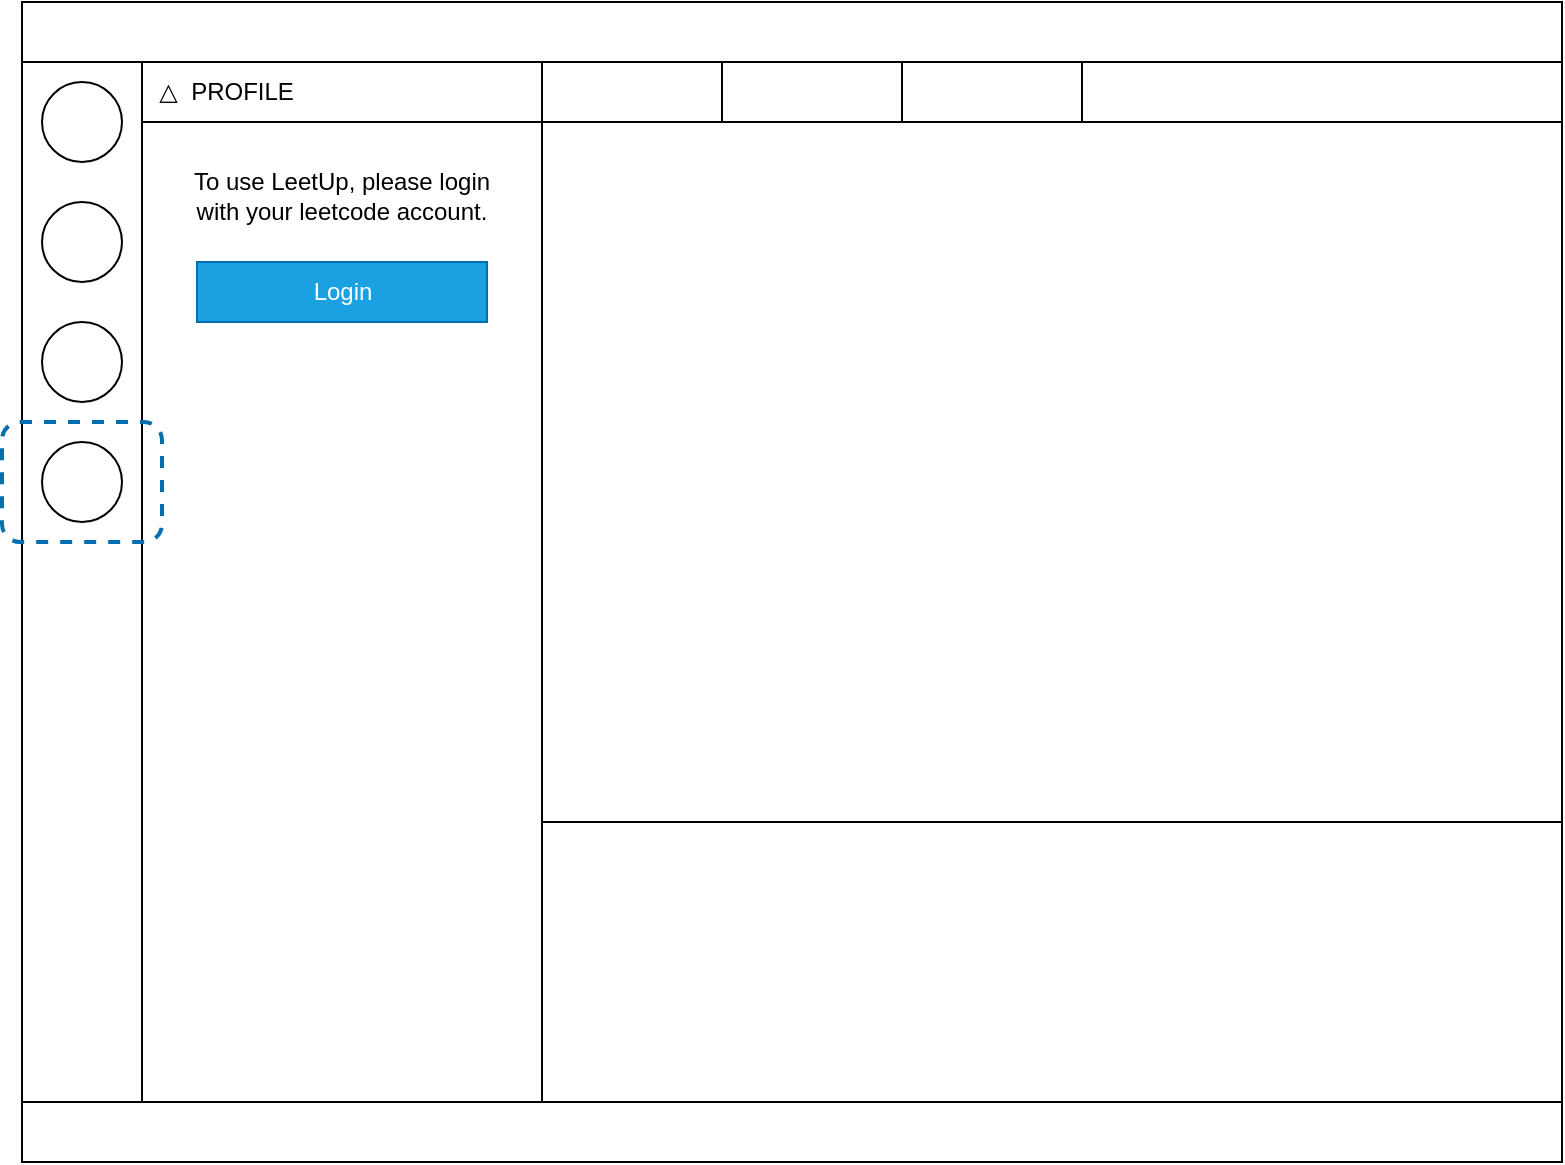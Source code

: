 <mxfile>
    <diagram id="TY2ji9zwoc-1wQC9up7U" name="Before Login">
        <mxGraphModel dx="1744" dy="807" grid="1" gridSize="10" guides="1" tooltips="1" connect="1" arrows="1" fold="1" page="1" pageScale="1" pageWidth="827" pageHeight="1169" math="0" shadow="0">
            <root>
                <mxCell id="0"/>
                <mxCell id="1" parent="0"/>
                <mxCell id="2" value="" style="rounded=0;whiteSpace=wrap;html=1;" vertex="1" parent="1">
                    <mxGeometry x="100" y="160" width="200" height="520" as="geometry"/>
                </mxCell>
                <mxCell id="3" value="" style="rounded=0;whiteSpace=wrap;html=1;" vertex="1" parent="1">
                    <mxGeometry x="40" y="160" width="60" height="520" as="geometry"/>
                </mxCell>
                <mxCell id="4" value="" style="rounded=0;whiteSpace=wrap;html=1;" vertex="1" parent="1">
                    <mxGeometry x="300" y="540" width="510" height="140" as="geometry"/>
                </mxCell>
                <mxCell id="6" value="" style="rounded=0;whiteSpace=wrap;html=1;" vertex="1" parent="1">
                    <mxGeometry x="300" y="160" width="510" height="380" as="geometry"/>
                </mxCell>
                <mxCell id="7" value="" style="rounded=0;whiteSpace=wrap;html=1;" vertex="1" parent="1">
                    <mxGeometry x="40" y="130" width="770" height="30" as="geometry"/>
                </mxCell>
                <mxCell id="8" value="" style="rounded=0;whiteSpace=wrap;html=1;" vertex="1" parent="1">
                    <mxGeometry x="40" y="680" width="770" height="30" as="geometry"/>
                </mxCell>
                <mxCell id="9" value="" style="rounded=0;whiteSpace=wrap;html=1;strokeColor=default;" vertex="1" parent="1">
                    <mxGeometry x="300" y="160" width="90" height="30" as="geometry"/>
                </mxCell>
                <mxCell id="12" value="" style="rounded=0;whiteSpace=wrap;html=1;" vertex="1" parent="1">
                    <mxGeometry x="390" y="160" width="90" height="30" as="geometry"/>
                </mxCell>
                <mxCell id="13" value="" style="rounded=0;whiteSpace=wrap;html=1;" vertex="1" parent="1">
                    <mxGeometry x="480" y="160" width="90" height="30" as="geometry"/>
                </mxCell>
                <mxCell id="14" value="" style="rounded=0;whiteSpace=wrap;html=1;" vertex="1" parent="1">
                    <mxGeometry x="570" y="160" width="240" height="30" as="geometry"/>
                </mxCell>
                <mxCell id="15" value="" style="ellipse;whiteSpace=wrap;html=1;aspect=fixed;strokeColor=default;" vertex="1" parent="1">
                    <mxGeometry x="50" y="170" width="40" height="40" as="geometry"/>
                </mxCell>
                <mxCell id="16" value="" style="ellipse;whiteSpace=wrap;html=1;aspect=fixed;strokeColor=default;" vertex="1" parent="1">
                    <mxGeometry x="50" y="230" width="40" height="40" as="geometry"/>
                </mxCell>
                <mxCell id="17" value="" style="ellipse;whiteSpace=wrap;html=1;aspect=fixed;strokeColor=default;" vertex="1" parent="1">
                    <mxGeometry x="50" y="290" width="40" height="40" as="geometry"/>
                </mxCell>
                <mxCell id="18" value="" style="ellipse;whiteSpace=wrap;html=1;aspect=fixed;strokeColor=default;" vertex="1" parent="1">
                    <mxGeometry x="50" y="350" width="40" height="40" as="geometry"/>
                </mxCell>
                <mxCell id="19" value="&amp;nbsp; △&amp;nbsp; PROFILE" style="rounded=0;whiteSpace=wrap;html=1;strokeColor=default;align=left;" vertex="1" parent="1">
                    <mxGeometry x="100" y="160" width="200" height="30" as="geometry"/>
                </mxCell>
                <mxCell id="20" value="" style="rounded=0;whiteSpace=wrap;html=1;strokeColor=default;" vertex="1" parent="1">
                    <mxGeometry x="100" y="190" width="200" height="490" as="geometry"/>
                </mxCell>
                <mxCell id="22" value="Login" style="rounded=0;whiteSpace=wrap;html=1;strokeColor=#006EAF;fillColor=#1ba1e2;fontColor=#ffffff;" vertex="1" parent="1">
                    <mxGeometry x="127.5" y="260" width="145" height="30" as="geometry"/>
                </mxCell>
                <mxCell id="7uzm0SndYFBvBvAtwjh_-22" value="To use LeetUp, please login with your leetcode account." style="text;html=1;strokeColor=none;fillColor=none;align=center;verticalAlign=middle;whiteSpace=wrap;rounded=0;" vertex="1" parent="1">
                    <mxGeometry x="120" y="207" width="160" height="40" as="geometry"/>
                </mxCell>
                <mxCell id="450Dw_5dYKxRIdOj_0fy-22" value="" style="rounded=1;whiteSpace=wrap;html=1;strokeColor=#006EAF;fillColor=none;dashed=1;fontColor=#ffffff;strokeWidth=2;" vertex="1" parent="1">
                    <mxGeometry x="30" y="340" width="80" height="60" as="geometry"/>
                </mxCell>
            </root>
        </mxGraphModel>
    </diagram>
    <diagram name="After Login" id="uFW-QHKj9lrslyT1C-xP">
        <mxGraphModel dx="2571" dy="807" grid="1" gridSize="10" guides="1" tooltips="1" connect="1" arrows="1" fold="1" page="1" pageScale="1" pageWidth="827" pageHeight="1169" math="0" shadow="0">
            <root>
                <mxCell id="6rF_11yRFb2CChP4Dicz-0"/>
                <mxCell id="6rF_11yRFb2CChP4Dicz-1" parent="6rF_11yRFb2CChP4Dicz-0"/>
                <mxCell id="6rF_11yRFb2CChP4Dicz-2" value="" style="rounded=0;whiteSpace=wrap;html=1;" vertex="1" parent="6rF_11yRFb2CChP4Dicz-1">
                    <mxGeometry x="100" y="160" width="200" height="520" as="geometry"/>
                </mxCell>
                <mxCell id="6rF_11yRFb2CChP4Dicz-3" value="" style="rounded=0;whiteSpace=wrap;html=1;" vertex="1" parent="6rF_11yRFb2CChP4Dicz-1">
                    <mxGeometry x="40" y="160" width="60" height="520" as="geometry"/>
                </mxCell>
                <mxCell id="6rF_11yRFb2CChP4Dicz-4" value="" style="rounded=0;whiteSpace=wrap;html=1;" vertex="1" parent="6rF_11yRFb2CChP4Dicz-1">
                    <mxGeometry x="300" y="540" width="510" height="140" as="geometry"/>
                </mxCell>
                <mxCell id="6rF_11yRFb2CChP4Dicz-5" value="" style="rounded=0;whiteSpace=wrap;html=1;" vertex="1" parent="6rF_11yRFb2CChP4Dicz-1">
                    <mxGeometry x="300" y="160" width="510" height="380" as="geometry"/>
                </mxCell>
                <mxCell id="6rF_11yRFb2CChP4Dicz-6" value="" style="rounded=0;whiteSpace=wrap;html=1;" vertex="1" parent="6rF_11yRFb2CChP4Dicz-1">
                    <mxGeometry x="40" y="130" width="770" height="30" as="geometry"/>
                </mxCell>
                <mxCell id="6rF_11yRFb2CChP4Dicz-7" value="" style="rounded=0;whiteSpace=wrap;html=1;" vertex="1" parent="6rF_11yRFb2CChP4Dicz-1">
                    <mxGeometry x="40" y="680" width="770" height="30" as="geometry"/>
                </mxCell>
                <mxCell id="6rF_11yRFb2CChP4Dicz-8" value="" style="rounded=0;whiteSpace=wrap;html=1;strokeColor=default;" vertex="1" parent="6rF_11yRFb2CChP4Dicz-1">
                    <mxGeometry x="300" y="160" width="90" height="30" as="geometry"/>
                </mxCell>
                <mxCell id="6rF_11yRFb2CChP4Dicz-9" value="" style="rounded=0;whiteSpace=wrap;html=1;" vertex="1" parent="6rF_11yRFb2CChP4Dicz-1">
                    <mxGeometry x="390" y="160" width="90" height="30" as="geometry"/>
                </mxCell>
                <mxCell id="6rF_11yRFb2CChP4Dicz-10" value="" style="rounded=0;whiteSpace=wrap;html=1;" vertex="1" parent="6rF_11yRFb2CChP4Dicz-1">
                    <mxGeometry x="480" y="160" width="90" height="30" as="geometry"/>
                </mxCell>
                <mxCell id="6rF_11yRFb2CChP4Dicz-11" value="" style="rounded=0;whiteSpace=wrap;html=1;" vertex="1" parent="6rF_11yRFb2CChP4Dicz-1">
                    <mxGeometry x="570" y="160" width="240" height="30" as="geometry"/>
                </mxCell>
                <mxCell id="6rF_11yRFb2CChP4Dicz-12" value="" style="ellipse;whiteSpace=wrap;html=1;aspect=fixed;strokeColor=default;" vertex="1" parent="6rF_11yRFb2CChP4Dicz-1">
                    <mxGeometry x="50" y="170" width="40" height="40" as="geometry"/>
                </mxCell>
                <mxCell id="6rF_11yRFb2CChP4Dicz-13" value="" style="ellipse;whiteSpace=wrap;html=1;aspect=fixed;strokeColor=default;" vertex="1" parent="6rF_11yRFb2CChP4Dicz-1">
                    <mxGeometry x="50" y="230" width="40" height="40" as="geometry"/>
                </mxCell>
                <mxCell id="6rF_11yRFb2CChP4Dicz-14" value="" style="ellipse;whiteSpace=wrap;html=1;aspect=fixed;strokeColor=default;" vertex="1" parent="6rF_11yRFb2CChP4Dicz-1">
                    <mxGeometry x="50" y="290" width="40" height="40" as="geometry"/>
                </mxCell>
                <mxCell id="6rF_11yRFb2CChP4Dicz-15" value="" style="ellipse;whiteSpace=wrap;html=1;aspect=fixed;strokeColor=default;" vertex="1" parent="6rF_11yRFb2CChP4Dicz-1">
                    <mxGeometry x="50" y="350" width="40" height="40" as="geometry"/>
                </mxCell>
                <mxCell id="6rF_11yRFb2CChP4Dicz-16" value="&amp;nbsp; △&amp;nbsp; PROFILE" style="rounded=0;whiteSpace=wrap;html=1;strokeColor=default;align=left;" vertex="1" parent="6rF_11yRFb2CChP4Dicz-1">
                    <mxGeometry x="100" y="160" width="200" height="30" as="geometry"/>
                </mxCell>
                <mxCell id="6rF_11yRFb2CChP4Dicz-17" value="" style="rounded=0;whiteSpace=wrap;html=1;strokeColor=default;" vertex="1" parent="6rF_11yRFb2CChP4Dicz-1">
                    <mxGeometry x="100" y="190" width="200" height="320" as="geometry"/>
                </mxCell>
                <mxCell id="6rF_11yRFb2CChP4Dicz-18" value="&lt;span&gt;&amp;nbsp;&lt;/span&gt;△&amp;nbsp;&amp;nbsp;&lt;span&gt;Daily Challenge&lt;/span&gt;" style="rounded=0;whiteSpace=wrap;html=1;strokeColor=default;align=left;" vertex="1" parent="6rF_11yRFb2CChP4Dicz-1">
                    <mxGeometry x="100" y="510" width="200" height="30" as="geometry"/>
                </mxCell>
                <mxCell id="6rF_11yRFb2CChP4Dicz-19" value="Logout" style="rounded=0;whiteSpace=wrap;html=1;strokeColor=#006EAF;fillColor=#1ba1e2;fontColor=#ffffff;" vertex="1" parent="6rF_11yRFb2CChP4Dicz-1">
                    <mxGeometry x="127.5" y="390" width="145" height="30" as="geometry"/>
                </mxCell>
                <mxCell id="HXEzPM0zMYwe8a3jwFSn-0" value="Hi, GwangrokBaek!" style="text;html=1;strokeColor=none;fillColor=none;align=center;verticalAlign=middle;whiteSpace=wrap;rounded=0;" vertex="1" parent="6rF_11yRFb2CChP4Dicz-1">
                    <mxGeometry x="110" y="200" width="120" height="30" as="geometry"/>
                </mxCell>
                <mxCell id="HXEzPM0zMYwe8a3jwFSn-9" value="Statistics" style="whiteSpace=wrap;html=1;aspect=fixed;strokeColor=default;" vertex="1" parent="6rF_11yRFb2CChP4Dicz-1">
                    <mxGeometry x="140" y="250" width="120" height="120" as="geometry"/>
                </mxCell>
                <mxCell id="xJPRtiqNaAZXW4HC7p8x-0" value="" style="whiteSpace=wrap;html=1;aspect=fixed;strokeColor=default;" vertex="1" parent="6rF_11yRFb2CChP4Dicz-1">
                    <mxGeometry x="240" y="540" width="20" height="20" as="geometry"/>
                </mxCell>
                <mxCell id="xJPRtiqNaAZXW4HC7p8x-1" value="" style="whiteSpace=wrap;html=1;aspect=fixed;strokeColor=default;" vertex="1" parent="6rF_11yRFb2CChP4Dicz-1">
                    <mxGeometry x="260" y="540" width="20" height="20" as="geometry"/>
                </mxCell>
                <mxCell id="xJPRtiqNaAZXW4HC7p8x-2" value="" style="whiteSpace=wrap;html=1;aspect=fixed;strokeColor=default;" vertex="1" parent="6rF_11yRFb2CChP4Dicz-1">
                    <mxGeometry x="280" y="540" width="20" height="20" as="geometry"/>
                </mxCell>
                <mxCell id="xJPRtiqNaAZXW4HC7p8x-3" value="" style="curved=1;endArrow=classic;html=1;entryX=0.216;entryY=0.763;entryDx=0;entryDy=0;entryPerimeter=0;" edge="1" parent="6rF_11yRFb2CChP4Dicz-1" source="xJPRtiqNaAZXW4HC7p8x-2" target="6rF_11yRFb2CChP4Dicz-5">
                    <mxGeometry width="50" height="50" relative="1" as="geometry">
                        <mxPoint x="400" y="410" as="sourcePoint"/>
                        <mxPoint x="450" y="360" as="targetPoint"/>
                        <Array as="points">
                            <mxPoint x="400" y="500"/>
                            <mxPoint x="360" y="450"/>
                        </Array>
                    </mxGeometry>
                </mxCell>
                <mxCell id="xJPRtiqNaAZXW4HC7p8x-4" value="Difficulty Filter" style="text;html=1;strokeColor=none;fillColor=none;align=center;verticalAlign=middle;whiteSpace=wrap;rounded=0;" vertex="1" parent="6rF_11yRFb2CChP4Dicz-1">
                    <mxGeometry x="400" y="430" width="120" height="30" as="geometry"/>
                </mxCell>
                <mxCell id="xJPRtiqNaAZXW4HC7p8x-5" value="&amp;nbsp; &amp;nbsp; &amp;nbsp;P153. Dynamic Heap" style="rounded=0;whiteSpace=wrap;html=1;strokeColor=default;align=left;" vertex="1" parent="6rF_11yRFb2CChP4Dicz-1">
                    <mxGeometry x="100" y="560" width="200" height="30" as="geometry"/>
                </mxCell>
                <mxCell id="xJPRtiqNaAZXW4HC7p8x-6" value="&amp;nbsp; &amp;nbsp; &amp;nbsp;P50. Binary Search Tree" style="rounded=0;whiteSpace=wrap;html=1;strokeColor=default;align=left;" vertex="1" parent="6rF_11yRFb2CChP4Dicz-1">
                    <mxGeometry x="100" y="590" width="200" height="30" as="geometry"/>
                </mxCell>
                <mxCell id="xJPRtiqNaAZXW4HC7p8x-7" value="&amp;nbsp; &amp;nbsp; &amp;nbsp;P823. Queue" style="rounded=0;whiteSpace=wrap;html=1;strokeColor=default;align=left;" vertex="1" parent="6rF_11yRFb2CChP4Dicz-1">
                    <mxGeometry x="100" y="620" width="200" height="30" as="geometry"/>
                </mxCell>
                <mxCell id="xJPRtiqNaAZXW4HC7p8x-8" value="" style="whiteSpace=wrap;html=1;aspect=fixed;strokeColor=default;" vertex="1" parent="6rF_11yRFb2CChP4Dicz-1">
                    <mxGeometry x="100" y="540" width="20" height="20" as="geometry"/>
                </mxCell>
                <mxCell id="xJPRtiqNaAZXW4HC7p8x-9" value="" style="curved=1;endArrow=classic;html=1;exitX=0;exitY=0.5;exitDx=0;exitDy=0;" edge="1" parent="6rF_11yRFb2CChP4Dicz-1" source="xJPRtiqNaAZXW4HC7p8x-8">
                    <mxGeometry width="50" height="50" relative="1" as="geometry">
                        <mxPoint x="-140" y="560.005" as="sourcePoint"/>
                        <mxPoint x="-60" y="500" as="targetPoint"/>
                        <Array as="points">
                            <mxPoint x="-20" y="570"/>
                            <mxPoint x="-20" y="490"/>
                        </Array>
                    </mxGeometry>
                </mxCell>
                <mxCell id="xJPRtiqNaAZXW4HC7p8x-10" value="Refresh" style="text;html=1;strokeColor=none;fillColor=none;align=center;verticalAlign=middle;whiteSpace=wrap;rounded=0;" vertex="1" parent="6rF_11yRFb2CChP4Dicz-1">
                    <mxGeometry x="-150" y="490" width="120" height="30" as="geometry"/>
                </mxCell>
                <mxCell id="JKEadK9gaQrLtFto8l6H-1" value="" style="curved=1;endArrow=classic;html=1;exitX=0;exitY=0.5;exitDx=0;exitDy=0;" edge="1" parent="6rF_11yRFb2CChP4Dicz-1">
                    <mxGeometry width="50" height="50" relative="1" as="geometry">
                        <mxPoint x="100" y="640" as="sourcePoint"/>
                        <mxPoint x="-60" y="590" as="targetPoint"/>
                        <Array as="points">
                            <mxPoint x="-20" y="660"/>
                            <mxPoint x="-20" y="580"/>
                        </Array>
                    </mxGeometry>
                </mxCell>
                <mxCell id="JKEadK9gaQrLtFto8l6H-2" value="Open the web page" style="text;html=1;strokeColor=none;fillColor=none;align=center;verticalAlign=middle;whiteSpace=wrap;rounded=0;" vertex="1" parent="6rF_11yRFb2CChP4Dicz-1">
                    <mxGeometry x="-170" y="585" width="120" height="30" as="geometry"/>
                </mxCell>
                <mxCell id="JKEadK9gaQrLtFto8l6H-4" value="// prefix (A number of problem which is parsed by extension)&lt;br&gt;&lt;br&gt;Write your code here" style="text;html=1;strokeColor=none;fillColor=none;align=left;verticalAlign=top;whiteSpace=wrap;rounded=0;" vertex="1" parent="6rF_11yRFb2CChP4Dicz-1">
                    <mxGeometry x="320" y="210" width="470" height="230" as="geometry"/>
                </mxCell>
                <mxCell id="JKEadK9gaQrLtFto8l6H-5" value="Submit Result will be displayed here" style="text;html=1;strokeColor=none;fillColor=none;align=left;verticalAlign=top;whiteSpace=wrap;rounded=0;" vertex="1" parent="6rF_11yRFb2CChP4Dicz-1">
                    <mxGeometry x="310" y="550" width="490" height="120" as="geometry"/>
                </mxCell>
                <mxCell id="JKEadK9gaQrLtFto8l6H-6" value="" style="ellipse;whiteSpace=wrap;html=1;aspect=fixed;strokeColor=default;" vertex="1" parent="6rF_11yRFb2CChP4Dicz-1">
                    <mxGeometry x="50" y="685" width="20" height="20" as="geometry"/>
                </mxCell>
                <mxCell id="JKEadK9gaQrLtFto8l6H-7" value="" style="ellipse;whiteSpace=wrap;html=1;aspect=fixed;strokeColor=default;" vertex="1" parent="6rF_11yRFb2CChP4Dicz-1">
                    <mxGeometry x="80" y="685" width="20" height="20" as="geometry"/>
                </mxCell>
                <mxCell id="JKEadK9gaQrLtFto8l6H-8" value="" style="ellipse;whiteSpace=wrap;html=1;aspect=fixed;strokeColor=default;" vertex="1" parent="6rF_11yRFb2CChP4Dicz-1">
                    <mxGeometry x="107.5" y="685" width="20" height="20" as="geometry"/>
                </mxCell>
                <mxCell id="uil8A9pIljHvauW5TE-T-0" value="" style="curved=1;endArrow=classic;html=1;exitX=1;exitY=0.5;exitDx=0;exitDy=0;" edge="1" parent="6rF_11yRFb2CChP4Dicz-1" source="JKEadK9gaQrLtFto8l6H-8">
                    <mxGeometry width="50" height="50" relative="1" as="geometry">
                        <mxPoint x="199.84" y="765.515" as="sourcePoint"/>
                        <mxPoint x="270" y="740" as="targetPoint"/>
                        <Array as="points">
                            <mxPoint x="200" y="770"/>
                            <mxPoint x="250" y="740"/>
                        </Array>
                    </mxGeometry>
                </mxCell>
                <mxCell id="uil8A9pIljHvauW5TE-T-1" value="Sumbit Button" style="text;html=1;strokeColor=none;fillColor=none;align=center;verticalAlign=middle;whiteSpace=wrap;rounded=0;" vertex="1" parent="6rF_11yRFb2CChP4Dicz-1">
                    <mxGeometry x="260" y="730" width="120" height="30" as="geometry"/>
                </mxCell>
                <mxCell id="eQZsoPDehiwmNBjtaG00-0" value="" style="rounded=1;whiteSpace=wrap;html=1;strokeColor=#006EAF;fillColor=none;dashed=1;fontColor=#ffffff;strokeWidth=2;" vertex="1" parent="6rF_11yRFb2CChP4Dicz-1">
                    <mxGeometry x="30" y="340" width="80" height="60" as="geometry"/>
                </mxCell>
            </root>
        </mxGraphModel>
    </diagram>
</mxfile>